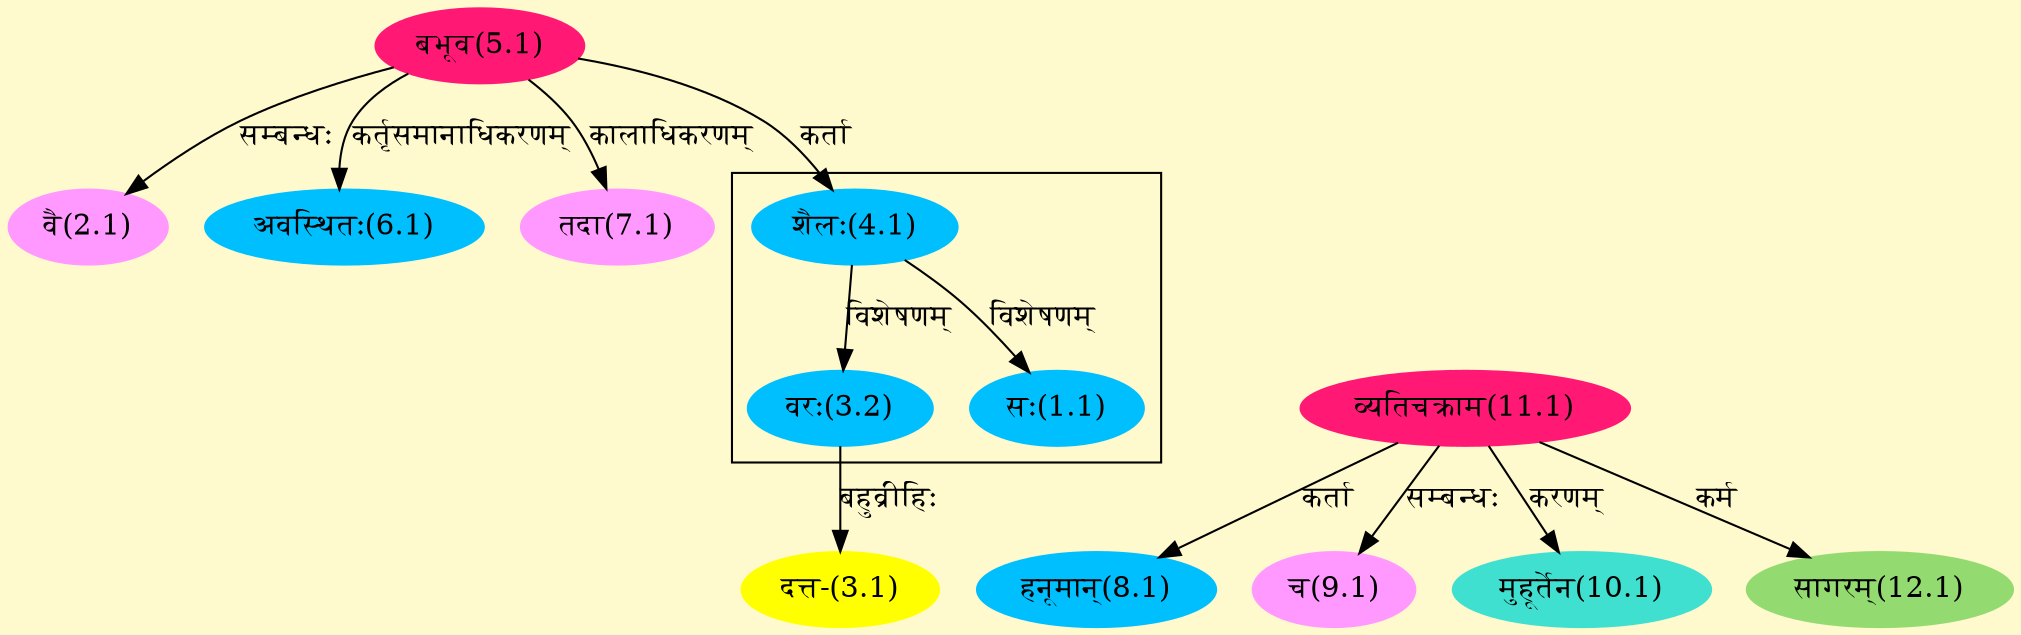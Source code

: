 digraph G{
rankdir=BT;
 compound=true;
 bgcolor="lemonchiffon1";

subgraph cluster_1{
Node1_1 [style=filled, color="#00BFFF" label = "सः(1.1)"]
Node4_1 [style=filled, color="#00BFFF" label = "शैलः(4.1)"]
Node3_2 [style=filled, color="#00BFFF" label = "वरः(3.2)"]

}
Node2_1 [style=filled, color="#FF99FF" label = "वै(2.1)"]
Node5_1 [style=filled, color="#FF1975" label = "बभूव(5.1)"]
Node3_1 [style=filled, color="#FFFF00" label = "दत्त-(3.1)"]
Node3_2 [style=filled, color="#00BFFF" label = "वरः(3.2)"]
Node4_1 [style=filled, color="#00BFFF" label = "शैलः(4.1)"]
Node [style=filled, color="" label = "()"]
Node6_1 [style=filled, color="#00BFFF" label = "अवस्थितः(6.1)"]
Node7_1 [style=filled, color="#FF99FF" label = "तदा(7.1)"]
Node8_1 [style=filled, color="#00BFFF" label = "हनूमान्(8.1)"]
Node11_1 [style=filled, color="#FF1975" label = "व्यतिचक्राम(11.1)"]
Node9_1 [style=filled, color="#FF99FF" label = "च(9.1)"]
Node10_1 [style=filled, color="#40E0D0" label = "मुहूर्तेन(10.1)"]
Node12_1 [style=filled, color="#93DB70" label = "सागरम्(12.1)"]
/* Start of Relations section */

Node1_1 -> Node4_1 [  label="विशेषणम्"  dir="back" ]
Node2_1 -> Node5_1 [  label="सम्बन्धः"  dir="back" ]
Node3_1 -> Node3_2 [  label="बहुव्रीहिः"  dir="back" ]
Node3_2 -> Node4_1 [  label="विशेषणम्"  dir="back" ]
Node4_1 -> Node5_1 [  label="कर्ता"  dir="back" ]
Node6_1 -> Node5_1 [  label="कर्तृसमानाधिकरणम्"  dir="back" ]
Node7_1 -> Node5_1 [  label="कालाधिकरणम्"  dir="back" ]
Node8_1 -> Node11_1 [  label="कर्ता"  dir="back" ]
Node9_1 -> Node11_1 [  label="सम्बन्धः"  dir="back" ]
Node10_1 -> Node11_1 [  label="करणम्"  dir="back" ]
Node12_1 -> Node11_1 [  label="कर्म"  dir="back" ]
}
